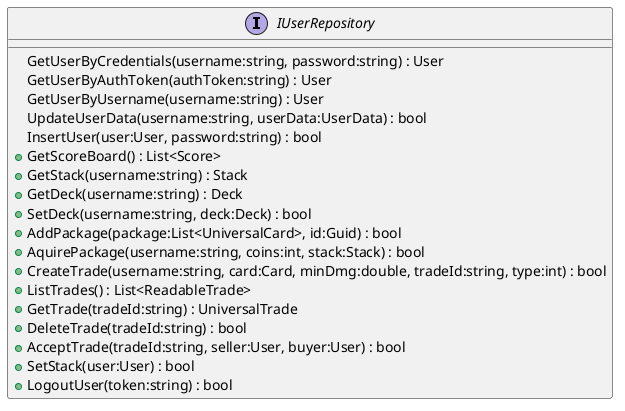 @startuml
interface IUserRepository {
    GetUserByCredentials(username:string, password:string) : User
    GetUserByAuthToken(authToken:string) : User
    GetUserByUsername(username:string) : User
    UpdateUserData(username:string, userData:UserData) : bool
    InsertUser(user:User, password:string) : bool
    + GetScoreBoard() : List<Score>
    + GetStack(username:string) : Stack
    + GetDeck(username:string) : Deck
    + SetDeck(username:string, deck:Deck) : bool
    + AddPackage(package:List<UniversalCard>, id:Guid) : bool
    + AquirePackage(username:string, coins:int, stack:Stack) : bool
    + CreateTrade(username:string, card:Card, minDmg:double, tradeId:string, type:int) : bool
    + ListTrades() : List<ReadableTrade>
    + GetTrade(tradeId:string) : UniversalTrade
    + DeleteTrade(tradeId:string) : bool
    + AcceptTrade(tradeId:string, seller:User, buyer:User) : bool
    + SetStack(user:User) : bool
    + LogoutUser(token:string) : bool
}
@enduml
